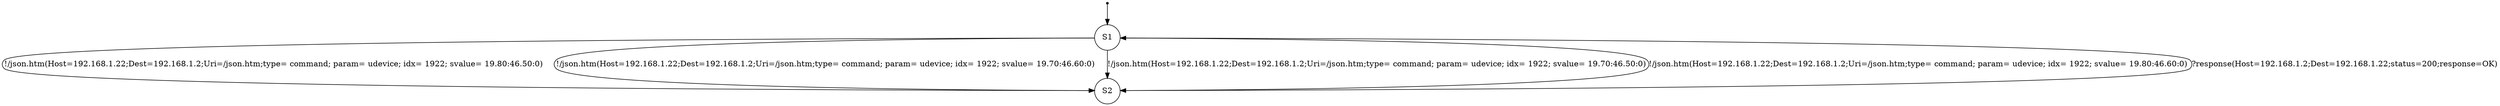 digraph LTS {
S00[shape=point]
S1[label=S1,shape=circle];
S2[label=S2,shape=circle];
S00 -> S1
S1 -> S2[label ="!/json.htm(Host=192.168.1.22;Dest=192.168.1.2;Uri=/json.htm;type= command; param= udevice; idx= 1922; svalue= 19.80:46.50:0)"];
S1 -> S2[label ="!/json.htm(Host=192.168.1.22;Dest=192.168.1.2;Uri=/json.htm;type= command; param= udevice; idx= 1922; svalue= 19.70:46.60:0)"];
S1 -> S2[label ="!/json.htm(Host=192.168.1.22;Dest=192.168.1.2;Uri=/json.htm;type= command; param= udevice; idx= 1922; svalue= 19.70:46.50:0)"];
S1 -> S2[label ="!/json.htm(Host=192.168.1.22;Dest=192.168.1.2;Uri=/json.htm;type= command; param= udevice; idx= 1922; svalue= 19.80:46.60:0)"];
S2 -> S1[label ="?response(Host=192.168.1.2;Dest=192.168.1.22;status=200;response=OK)"];
}
